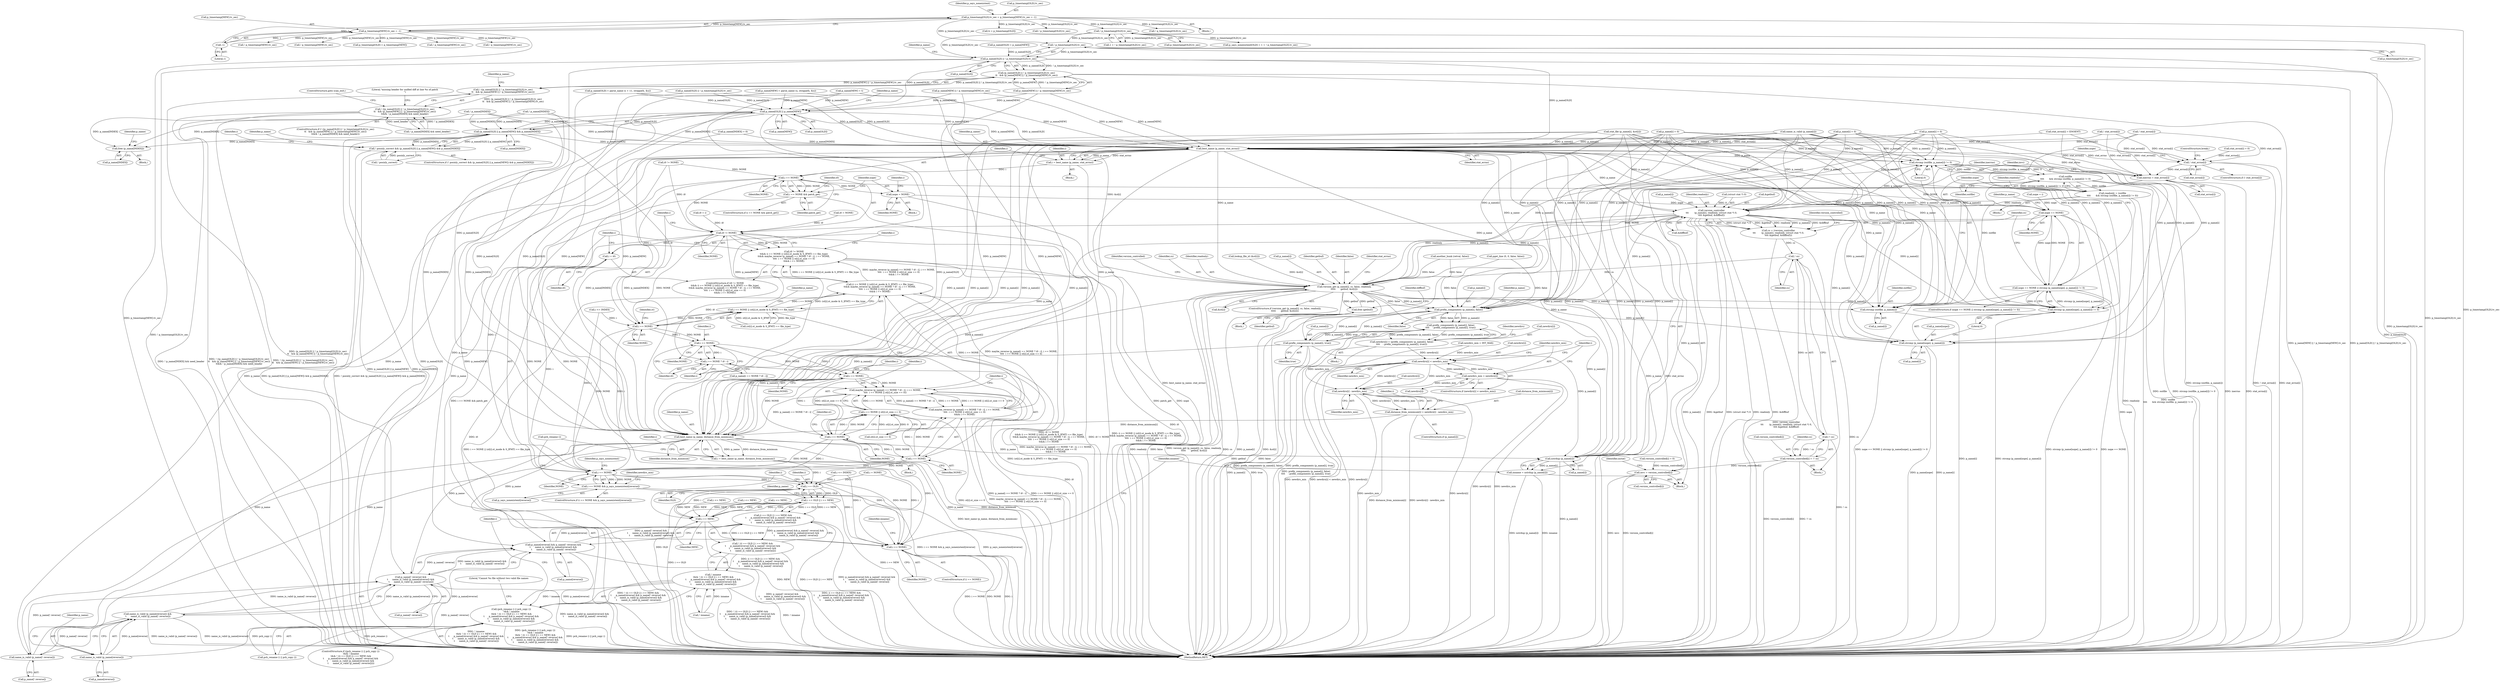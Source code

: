 digraph "0_savannah_f290f48a621867084884bfff87f8093c15195e6a@array" {
"1001399" [label="(Call,! p_timestamp[OLD].tv_sec)"];
"1001324" [label="(Call,! p_timestamp[OLD].tv_sec)"];
"1000313" [label="(Call,p_timestamp[OLD].tv_sec = p_timestamp[NEW].tv_sec = -1)"];
"1000319" [label="(Call,p_timestamp[NEW].tv_sec = -1)"];
"1000325" [label="(Call,-1)"];
"1001395" [label="(Call,p_name[OLD] || ! p_timestamp[OLD].tv_sec)"];
"1001394" [label="(Call,(p_name[OLD] || ! p_timestamp[OLD].tv_sec)\n\t\t   && (p_name[NEW] || ! p_timestamp[NEW].tv_sec))"];
"1001393" [label="(Call,! ((p_name[OLD] || ! p_timestamp[OLD].tv_sec)\n\t\t   && (p_name[NEW] || ! p_timestamp[NEW].tv_sec)))"];
"1001392" [label="(Call,! ((p_name[OLD] || ! p_timestamp[OLD].tv_sec)\n\t\t   && (p_name[NEW] || ! p_timestamp[NEW].tv_sec))\n\t\t&& ! p_name[INDEX] && need_header)"];
"1001697" [label="(Call,p_name[OLD] || p_name[NEW])"];
"1001696" [label="(Call,(p_name[OLD] || p_name[NEW]) && p_name[INDEX])"];
"1001693" [label="(Call,! posixly_correct && (p_name[OLD] || p_name[NEW]) && p_name[INDEX])"];
"1001708" [label="(Call,free (p_name[INDEX]))"];
"1001816" [label="(Call,best_name (p_name, stat_errno))"];
"1001814" [label="(Call,i = best_name (p_name, stat_errno))"];
"1001821" [label="(Call,i == NONE)"];
"1001820" [label="(Call,i == NONE && patch_get)"];
"1001827" [label="(Call,nope = NONE)"];
"1001861" [label="(Call,nope == NONE)"];
"1001860" [label="(Call,nope == NONE || strcmp (p_name[nope], p_name[i]) != 0)"];
"1001937" [label="(Call,i0 != NONE)"];
"1001936" [label="(Call,i0 != NONE\n\t\t&& (i == NONE || (st[i].st_mode & S_IFMT) == file_type)\n\t\t&& maybe_reverse (p_name[i == NONE ? i0 : i], i == NONE,\n\t\t\t\t  i == NONE || st[i].st_size == 0)\n\t\t&& i == NONE)"];
"1001942" [label="(Call,i == NONE)"];
"1001941" [label="(Call,i == NONE || (st[i].st_mode & S_IFMT) == file_type)"];
"1001940" [label="(Call,(i == NONE || (st[i].st_mode & S_IFMT) == file_type)\n\t\t&& maybe_reverse (p_name[i == NONE ? i0 : i], i == NONE,\n\t\t\t\t  i == NONE || st[i].st_size == 0)\n\t\t&& i == NONE)"];
"1001959" [label="(Call,i == NONE)"];
"1001958" [label="(Call,i == NONE ? i0 : i)"];
"1001964" [label="(Call,i == NONE)"];
"1001955" [label="(Call,maybe_reverse (p_name[i == NONE ? i0 : i], i == NONE,\n\t\t\t\t  i == NONE || st[i].st_size == 0))"];
"1001954" [label="(Call,maybe_reverse (p_name[i == NONE ? i0 : i], i == NONE,\n\t\t\t\t  i == NONE || st[i].st_size == 0)\n\t\t&& i == NONE)"];
"1002063" [label="(Call,best_name (p_name, distance_from_minimum))"];
"1002061" [label="(Call,i = best_name (p_name, distance_from_minimum))"];
"1002077" [label="(Call,i == OLD)"];
"1002076" [label="(Call,i == OLD || i == NEW)"];
"1002075" [label="(Call,(i == OLD || i == NEW) &&\n\t      p_name[reverse] && p_name[! reverse] &&\n\t      name_is_valid (p_name[reverse]) &&\n \t      name_is_valid (p_name[! reverse]))"];
"1002074" [label="(Call,! ((i == OLD || i == NEW) &&\n\t      p_name[reverse] && p_name[! reverse] &&\n\t      name_is_valid (p_name[reverse]) &&\n \t      name_is_valid (p_name[! reverse])))"];
"1002071" [label="(Call,! inname\n \t&& ! ((i == OLD || i == NEW) &&\n\t      p_name[reverse] && p_name[! reverse] &&\n\t      name_is_valid (p_name[reverse]) &&\n \t      name_is_valid (p_name[! reverse])))"];
"1002067" [label="(Call,(pch_rename () || pch_copy ())\n \t&& ! inname\n \t&& ! ((i == OLD || i == NEW) &&\n\t      p_name[reverse] && p_name[! reverse] &&\n\t      name_is_valid (p_name[reverse]) &&\n \t      name_is_valid (p_name[! reverse])))"];
"1002080" [label="(Call,i == NEW)"];
"1002110" [label="(Call,i == NONE)"];
"1002083" [label="(Call,p_name[reverse] && p_name[! reverse] &&\n\t      name_is_valid (p_name[reverse]) &&\n \t      name_is_valid (p_name[! reverse]))"];
"1002087" [label="(Call,p_name[! reverse] &&\n\t      name_is_valid (p_name[reverse]) &&\n \t      name_is_valid (p_name[! reverse]))"];
"1002093" [label="(Call,name_is_valid (p_name[reverse]))"];
"1002092" [label="(Call,name_is_valid (p_name[reverse]) &&\n \t      name_is_valid (p_name[! reverse]))"];
"1002097" [label="(Call,name_is_valid (p_name[! reverse]))"];
"1002152" [label="(Call,xstrdup (p_name[i]))"];
"1002150" [label="(Call,inname = xstrdup (p_name[i]))"];
"1001968" [label="(Call,i == NONE)"];
"1001967" [label="(Call,i == NONE || st[i].st_size == 0)"];
"1001978" [label="(Call,i == NONE)"];
"1001986" [label="(Call,i == NONE)"];
"1001985" [label="(Call,i == NONE && p_says_nonexistent[reverse])"];
"1001981" [label="(Call,i = i0)"];
"1001852" [label="(Call,strcmp (outfile, p_name[i]) != 0)"];
"1001850" [label="(Call,outfile\n\t\t\t\t       && strcmp (outfile, p_name[i]) != 0)"];
"1001848" [label="(Call,readonly = (outfile\n\t\t\t\t       && strcmp (outfile, p_name[i]) != 0))"];
"1001876" [label="(Call,version_controller\n\t\t\t        (p_name[i], readonly, (struct stat *) 0,\n\t\t\t\t &getbuf, &diffbuf))"];
"1001853" [label="(Call,strcmp (outfile, p_name[i]))"];
"1001864" [label="(Call,strcmp (p_name[nope], p_name[i]) != 0)"];
"1001865" [label="(Call,strcmp (p_name[nope], p_name[i]))"];
"1001874" [label="(Call,cs = (version_controller\n\t\t\t        (p_name[i], readonly, (struct stat *) 0,\n\t\t\t\t &getbuf, &diffbuf)))"];
"1001893" [label="(Call,! cs)"];
"1001892" [label="(Call,!! cs)"];
"1001888" [label="(Call,version_controlled[i] = !! cs)"];
"1002161" [label="(Call,invc = version_controlled[i])"];
"1001899" [label="(Call,version_get (p_name[i], cs, false, readonly,\n\t\t\t\t\t       getbuf, &st[i]))"];
"1001922" [label="(Call,free (getbuf))"];
"1002018" [label="(Call,prefix_components (p_name[i], false))"];
"1002017" [label="(Call,prefix_components (p_name[i], false)\n\t\t\t\t    - prefix_components (p_name[i], true))"];
"1002013" [label="(Call,newdirs[i] = (prefix_components (p_name[i], false)\n\t\t\t\t    - prefix_components (p_name[i], true)))"];
"1002029" [label="(Call,newdirs[i] < newdirs_min)"];
"1002034" [label="(Call,newdirs_min = newdirs[i])"];
"1002056" [label="(Call,newdirs[i] - newdirs_min)"];
"1002052" [label="(Call,distance_from_minimum[i] = newdirs[i] - newdirs_min)"];
"1002023" [label="(Call,prefix_components (p_name[i], true))"];
"1001927" [label="(Call,! stat_errno[i])"];
"1002156" [label="(Call,inerrno = stat_errno[i])"];
"1001904" [label="(Identifier,false)"];
"1001708" [label="(Call,free (p_name[INDEX]))"];
"1002018" [label="(Call,prefix_components (p_name[i], false))"];
"1000187" [label="(Call,p_name[i] = 0)"];
"1001982" [label="(Identifier,i)"];
"1001428" [label="(ControlStructure,goto scan_exit;)"];
"1002153" [label="(Call,p_name[i])"];
"1002156" [label="(Call,inerrno = stat_errno[i])"];
"1001988" [label="(Identifier,NONE)"];
"1001903" [label="(Identifier,cs)"];
"1002110" [label="(Call,i == NONE)"];
"1001971" [label="(Call,st[i].st_size == 0)"];
"1001866" [label="(Call,p_name[nope])"];
"1001892" [label="(Call,!! cs)"];
"1001834" [label="(Call,i <= INDEX)"];
"1001820" [label="(Call,i == NONE && patch_get)"];
"1002163" [label="(Call,version_controlled[i])"];
"1002111" [label="(Identifier,i)"];
"1001585" [label="(Call,! p_name[INDEX])"];
"1001818" [label="(Identifier,stat_errno)"];
"1002017" [label="(Call,prefix_components (p_name[i], false)\n\t\t\t\t    - prefix_components (p_name[i], true))"];
"1001325" [label="(Call,p_timestamp[OLD].tv_sec)"];
"1002080" [label="(Call,i == NEW)"];
"1002099" [label="(Identifier,p_name)"];
"1002056" [label="(Call,newdirs[i] - newdirs_min)"];
"1002060" [label="(Identifier,newdirs_min)"];
"1001888" [label="(Call,version_controlled[i] = !! cs)"];
"1002079" [label="(Identifier,OLD)"];
"1001884" [label="(Call,&getbuf)"];
"1001705" [label="(Identifier,p_name)"];
"1001721" [label="(Call,i <= INDEX)"];
"1001787" [label="(Call,lookup_file_id (&st[i]))"];
"1002064" [label="(Identifier,p_name)"];
"1001890" [label="(Identifier,version_controlled)"];
"1001917" [label="(Call,version_controlled[i] = 0)"];
"1000326" [label="(Literal,1)"];
"1001821" [label="(Call,i == NONE)"];
"1001897" [label="(Block,)"];
"1002036" [label="(Call,newdirs[i])"];
"1001875" [label="(Identifier,cs)"];
"1001957" [label="(Identifier,p_name)"];
"1001848" [label="(Call,readonly = (outfile\n\t\t\t\t       && strcmp (outfile, p_name[i]) != 0))"];
"1002084" [label="(Call,p_name[reverse])"];
"1001395" [label="(Call,p_name[OLD] || ! p_timestamp[OLD].tv_sec)"];
"1001898" [label="(ControlStructure,if (version_get (p_name[i], cs, false, readonly,\n\t\t\t\t\t       getbuf, &st[i])))"];
"1001852" [label="(Call,strcmp (outfile, p_name[i]) != 0)"];
"1001986" [label="(Call,i == NONE)"];
"1001881" [label="(Call,(struct stat *) 0)"];
"1002063" [label="(Call,best_name (p_name, distance_from_minimum))"];
"1002028" [label="(ControlStructure,if (newdirs[i] < newdirs_min))"];
"1001928" [label="(Call,stat_errno[i])"];
"1001956" [label="(Call,p_name[i == NONE ? i0 : i])"];
"1001860" [label="(Call,nope == NONE || strcmp (p_name[nope], p_name[i]) != 0)"];
"1001900" [label="(Call,p_name[i])"];
"1002167" [label="(Identifier,instat)"];
"1001394" [label="(Call,(p_name[OLD] || ! p_timestamp[OLD].tv_sec)\n\t\t   && (p_name[NEW] || ! p_timestamp[NEW].tv_sec))"];
"1002053" [label="(Call,distance_from_minimum[i])"];
"1001933" [label="(Identifier,nope)"];
"1001978" [label="(Call,i == NONE)"];
"1002013" [label="(Call,newdirs[i] = (prefix_components (p_name[i], false)\n\t\t\t\t    - prefix_components (p_name[i], true)))"];
"1001373" [label="(Call,! p_timestamp[NEW].tv_sec)"];
"1002029" [label="(Call,newdirs[i] < newdirs_min)"];
"1001771" [label="(Call,stat_file (p_name[i], &st[i]))"];
"1002083" [label="(Call,p_name[reverse] && p_name[! reverse] &&\n\t      name_is_valid (p_name[reverse]) &&\n \t      name_is_valid (p_name[! reverse]))"];
"1002092" [label="(Call,name_is_valid (p_name[reverse]) &&\n \t      name_is_valid (p_name[! reverse]))"];
"1002152" [label="(Call,xstrdup (p_name[i]))"];
"1001733" [label="(Call,i0 != NONE)"];
"1001823" [label="(Identifier,NONE)"];
"1002088" [label="(Call,p_name[! reverse])"];
"1001850" [label="(Call,outfile\n\t\t\t\t       && strcmp (outfile, p_name[i]) != 0)"];
"1001985" [label="(Call,i == NONE && p_says_nonexistent[reverse])"];
"1002162" [label="(Identifier,invc)"];
"1002012" [label="(Block,)"];
"1002062" [label="(Identifier,i)"];
"1001405" [label="(Call,p_name[NEW] || ! p_timestamp[NEW].tv_sec)"];
"1000834" [label="(Call,i <= NEW)"];
"1001551" [label="(Call,! p_timestamp[NEW].tv_sec)"];
"1001714" [label="(Identifier,p_name)"];
"1001802" [label="(Call,name_is_valid (p_name[i]))"];
"1000313" [label="(Call,p_timestamp[OLD].tv_sec = p_timestamp[NEW].tv_sec = -1)"];
"1001935" [label="(ControlStructure,if (i0 != NONE\n\t\t&& (i == NONE || (st[i].st_mode & S_IFMT) == file_type)\n\t\t&& maybe_reverse (p_name[i == NONE ? i0 : i], i == NONE,\n\t\t\t\t  i == NONE || st[i].st_size == 0)\n\t\t&& i == NONE))"];
"1001814" [label="(Call,i = best_name (p_name, stat_errno))"];
"1001867" [label="(Identifier,p_name)"];
"1001693" [label="(Call,! posixly_correct && (p_name[OLD] || p_name[NEW]) && p_name[INDEX])"];
"1001936" [label="(Call,i0 != NONE\n\t\t&& (i == NONE || (st[i].st_mode & S_IFMT) == file_type)\n\t\t&& maybe_reverse (p_name[i == NONE ? i0 : i], i == NONE,\n\t\t\t\t  i == NONE || st[i].st_size == 0)\n\t\t&& i == NONE)"];
"1002078" [label="(Identifier,i)"];
"1001906" [label="(Identifier,getbuf)"];
"1002033" [label="(Identifier,newdirs_min)"];
"1001843" [label="(Block,)"];
"1002035" [label="(Identifier,newdirs_min)"];
"1001318" [label="(Call,p_says_nonexistent[OLD] = 1 + ! p_timestamp[OLD].tv_sec)"];
"1001960" [label="(Identifier,i)"];
"1001696" [label="(Call,(p_name[OLD] || p_name[NEW]) && p_name[INDEX])"];
"1002019" [label="(Call,p_name[i])"];
"1001322" [label="(Call,1 + ! p_timestamp[OLD].tv_sec)"];
"1001981" [label="(Call,i = i0)"];
"1002024" [label="(Call,p_name[i])"];
"1002173" [label="(MethodReturn,RET)"];
"1001252" [label="(Call,ti = p_timestamp[OLD])"];
"1001940" [label="(Call,(i == NONE || (st[i].st_mode & S_IFMT) == file_type)\n\t\t&& maybe_reverse (p_name[i == NONE ? i0 : i], i == NONE,\n\t\t\t\t  i == NONE || st[i].st_size == 0)\n\t\t&& i == NONE)"];
"1001970" [label="(Identifier,NONE)"];
"1001869" [label="(Call,p_name[i])"];
"1001990" [label="(Identifier,p_says_nonexistent)"];
"1001832" [label="(Identifier,i)"];
"1001793" [label="(Call,stat_errno[i] = ENOENT)"];
"1001979" [label="(Identifier,i)"];
"1001858" [label="(Literal,0)"];
"1002052" [label="(Call,distance_from_minimum[i] = newdirs[i] - newdirs_min)"];
"1001578" [label="(Call,! p_timestamp[NEW].tv_sec)"];
"1000813" [label="(Call,p_name[NEW] = parse_name (u, strippath, &u))"];
"1001396" [label="(Call,p_name[OLD])"];
"1002030" [label="(Call,newdirs[i])"];
"1001964" [label="(Call,i == NONE)"];
"1001391" [label="(ControlStructure,if (! ((p_name[OLD] || ! p_timestamp[OLD].tv_sec)\n\t\t   && (p_name[NEW] || ! p_timestamp[NEW].tv_sec))\n\t\t&& ! p_name[INDEX] && need_header))"];
"1001859" [label="(ControlStructure,if (nope == NONE || strcmp (p_name[nope], p_name[i]) != 0))"];
"1002075" [label="(Call,(i == OLD || i == NEW) &&\n\t      p_name[reverse] && p_name[! reverse] &&\n\t      name_is_valid (p_name[reverse]) &&\n \t      name_is_valid (p_name[! reverse]))"];
"1002151" [label="(Identifier,inname)"];
"1001893" [label="(Call,! cs)"];
"1001418" [label="(Identifier,p_name)"];
"1000844" [label="(Call,p_name[i] = 0)"];
"1001815" [label="(Identifier,i)"];
"1001689" [label="(Call,i0 = NONE)"];
"1001995" [label="(Call,newdirs_min = INT_MAX)"];
"1001697" [label="(Call,p_name[OLD] || p_name[NEW])"];
"1001942" [label="(Call,i == NONE)"];
"1001827" [label="(Call,nope = NONE)"];
"1002072" [label="(Call,! inname)"];
"1001941" [label="(Call,i == NONE || (st[i].st_mode & S_IFMT) == file_type)"];
"1000777" [label="(Call,i <= NEW)"];
"1001416" [label="(Call,! p_name[INDEX])"];
"1001984" [label="(ControlStructure,if (i == NONE && p_says_nonexistent[reverse]))"];
"1001962" [label="(Identifier,i0)"];
"1001861" [label="(Call,nope == NONE)"];
"1001932" [label="(Call,nope = i)"];
"1001992" [label="(Block,)"];
"1002061" [label="(Call,i = best_name (p_name, distance_from_minimum))"];
"1001407" [label="(Identifier,p_name)"];
"1002067" [label="(Call,(pch_rename () || pch_copy ())\n \t&& ! inname\n \t&& ! ((i == OLD || i == NEW) &&\n\t      p_name[reverse] && p_name[! reverse] &&\n\t      name_is_valid (p_name[reverse]) &&\n \t      name_is_valid (p_name[! reverse])))"];
"1002014" [label="(Call,newdirs[i])"];
"1002066" [label="(ControlStructure,if ((pch_rename () || pch_copy ())\n \t&& ! inname\n \t&& ! ((i == OLD || i == NEW) &&\n\t      p_name[reverse] && p_name[! reverse] &&\n\t      name_is_valid (p_name[reverse]) &&\n \t      name_is_valid (p_name[! reverse]))))"];
"1000377" [label="(Call,pget_line (0, 0, false, false))"];
"1001829" [label="(Identifier,NONE)"];
"1001980" [label="(Identifier,NONE)"];
"1002115" [label="(Identifier,inname)"];
"1001825" [label="(Block,)"];
"1001876" [label="(Call,version_controller\n\t\t\t        (p_name[i], readonly, (struct stat *) 0,\n\t\t\t\t &getbuf, &diffbuf))"];
"1001877" [label="(Call,p_name[i])"];
"1001817" [label="(Identifier,p_name)"];
"1002157" [label="(Identifier,inerrno)"];
"1001931" [label="(ControlStructure,break;)"];
"1001813" [label="(Block,)"];
"1001865" [label="(Call,strcmp (p_name[nope], p_name[i]))"];
"1001989" [label="(Call,p_says_nonexistent[reverse])"];
"1001996" [label="(Identifier,newdirs_min)"];
"1000319" [label="(Call,p_timestamp[NEW].tv_sec = -1)"];
"1001945" [label="(Call,(st[i].st_mode & S_IFMT) == file_type)"];
"1000795" [label="(Call,p_name[OLD] = parse_name (s + 11, strippath, &u))"];
"1001409" [label="(Call,! p_timestamp[NEW].tv_sec)"];
"1001681" [label="(Call,i = NONE)"];
"1001822" [label="(Identifier,i)"];
"1001816" [label="(Call,best_name (p_name, stat_errno))"];
"1001907" [label="(Call,&st[i])"];
"1001899" [label="(Call,version_get (p_name[i], cs, false, readonly,\n\t\t\t\t\t       getbuf, &st[i]))"];
"1002074" [label="(Call,! ((i == OLD || i == NEW) &&\n\t      p_name[reverse] && p_name[! reverse] &&\n\t      name_is_valid (p_name[reverse]) &&\n \t      name_is_valid (p_name[! reverse])))"];
"1002048" [label="(ControlStructure,if (p_name[i]))"];
"1002047" [label="(Identifier,i)"];
"1001955" [label="(Call,maybe_reverse (p_name[i == NONE ? i0 : i], i == NONE,\n\t\t\t\t  i == NONE || st[i].st_size == 0))"];
"1002022" [label="(Identifier,false)"];
"1000329" [label="(Identifier,p_says_nonexistent)"];
"1002112" [label="(Identifier,NONE)"];
"1001719" [label="(Identifier,i)"];
"1001399" [label="(Call,! p_timestamp[OLD].tv_sec)"];
"1002077" [label="(Call,i == OLD)"];
"1001913" [label="(Identifier,stat_errno)"];
"1002094" [label="(Call,p_name[reverse])"];
"1001257" [label="(Call,p_timestamp[OLD] = p_timestamp[NEW])"];
"1001274" [label="(Call,p_name[OLD] = p_name[NEW])"];
"1001963" [label="(Identifier,i)"];
"1002027" [label="(Identifier,true)"];
"1002085" [label="(Identifier,p_name)"];
"1002007" [label="(Identifier,i)"];
"1002109" [label="(ControlStructure,if (i == NONE))"];
"1001864" [label="(Call,strcmp (p_name[nope], p_name[i]) != 0)"];
"1001987" [label="(Identifier,i)"];
"1002161" [label="(Call,invc = version_controlled[i])"];
"1001959" [label="(Call,i == NONE)"];
"1002093" [label="(Call,name_is_valid (p_name[reverse]))"];
"1001704" [label="(Call,p_name[INDEX])"];
"1001939" [label="(Identifier,NONE)"];
"1001855" [label="(Call,p_name[i])"];
"1001324" [label="(Call,! p_timestamp[OLD].tv_sec)"];
"1000787" [label="(Call,p_name[i] = 0)"];
"1002071" [label="(Call,! inname\n \t&& ! ((i == OLD || i == NEW) &&\n\t      p_name[reverse] && p_name[! reverse] &&\n\t      name_is_valid (p_name[reverse]) &&\n \t      name_is_valid (p_name[! reverse])))"];
"1001709" [label="(Call,p_name[INDEX])"];
"1001919" [label="(Identifier,version_controlled)"];
"1001958" [label="(Call,i == NONE ? i0 : i)"];
"1001281" [label="(Call,p_name[NEW] = t)"];
"1001872" [label="(Literal,0)"];
"1001874" [label="(Call,cs = (version_controller\n\t\t\t        (p_name[i], readonly, (struct stat *) 0,\n\t\t\t\t &getbuf, &diffbuf)))"];
"1001969" [label="(Identifier,i)"];
"1002150" [label="(Call,inname = xstrdup (p_name[i]))"];
"1002097" [label="(Call,name_is_valid (p_name[! reverse]))"];
"1001938" [label="(Identifier,i0)"];
"1002149" [label="(Block,)"];
"1000325" [label="(Call,-1)"];
"1001698" [label="(Call,p_name[OLD])"];
"1001710" [label="(Identifier,p_name)"];
"1002025" [label="(Identifier,p_name)"];
"1001968" [label="(Call,i == NONE)"];
"1001926" [label="(ControlStructure,if (! stat_errno[i]))"];
"1001853" [label="(Call,strcmp (outfile, p_name[i]))"];
"1001415" [label="(Call,! p_name[INDEX] && need_header)"];
"1001849" [label="(Identifier,readonly)"];
"1001400" [label="(Call,p_timestamp[OLD].tv_sec)"];
"1002069" [label="(Call,pch_rename ())"];
"1001873" [label="(Block,)"];
"1001896" [label="(Identifier,cs)"];
"1001925" [label="(Identifier,diffbuf)"];
"1001894" [label="(Identifier,cs)"];
"1001965" [label="(Identifier,i)"];
"1001880" [label="(Identifier,readonly)"];
"1001780" [label="(Call,! stat_errno[i])"];
"1001949" [label="(Identifier,st)"];
"1001889" [label="(Call,version_controlled[i])"];
"1001392" [label="(Call,! ((p_name[OLD] || ! p_timestamp[OLD].tv_sec)\n\t\t   && (p_name[NEW] || ! p_timestamp[NEW].tv_sec))\n\t\t&& ! p_name[INDEX] && need_header)"];
"1001863" [label="(Identifier,NONE)"];
"1002065" [label="(Identifier,distance_from_minimum)"];
"1002057" [label="(Call,newdirs[i])"];
"1002158" [label="(Call,stat_errno[i])"];
"1002023" [label="(Call,prefix_components (p_name[i], true))"];
"1001943" [label="(Identifier,i)"];
"1001712" [label="(Call,p_name[INDEX] = 0)"];
"1001707" [label="(Block,)"];
"1001824" [label="(Identifier,patch_get)"];
"1000314" [label="(Call,p_timestamp[OLD].tv_sec)"];
"1001480" [label="(Call,! p_timestamp[OLD].tv_sec)"];
"1001393" [label="(Call,! ((p_name[OLD] || ! p_timestamp[OLD].tv_sec)\n\t\t   && (p_name[NEW] || ! p_timestamp[NEW].tv_sec)))"];
"1001944" [label="(Identifier,NONE)"];
"1001701" [label="(Call,p_name[NEW])"];
"1002068" [label="(Call,pch_rename () || pch_copy ())"];
"1002082" [label="(Identifier,NEW)"];
"1001922" [label="(Call,free (getbuf))"];
"1002031" [label="(Identifier,newdirs)"];
"1002034" [label="(Call,newdirs_min = newdirs[i])"];
"1001692" [label="(ControlStructure,if (! posixly_correct && (p_name[OLD] || p_name[NEW]) && p_name[INDEX]))"];
"1001819" [label="(ControlStructure,if (i == NONE && patch_get))"];
"1001974" [label="(Identifier,st)"];
"1001536" [label="(Call,another_hunk (retval, false))"];
"1001694" [label="(Call,! posixly_correct)"];
"1001961" [label="(Identifier,NONE)"];
"1002076" [label="(Call,i == OLD || i == NEW)"];
"1001828" [label="(Identifier,nope)"];
"1001967" [label="(Call,i == NONE || st[i].st_size == 0)"];
"1002081" [label="(Identifier,i)"];
"1001568" [label="(Call,! p_timestamp[OLD].tv_sec)"];
"1001862" [label="(Identifier,nope)"];
"1001954" [label="(Call,maybe_reverse (p_name[i == NONE ? i0 : i], i == NONE,\n\t\t\t\t  i == NONE || st[i].st_size == 0)\n\t\t&& i == NONE)"];
"1001564" [label="(Call,p_name[OLD] || ! p_timestamp[OLD].tv_sec)"];
"1001851" [label="(Identifier,outfile)"];
"1001923" [label="(Identifier,getbuf)"];
"1001807" [label="(Call,i0 = i)"];
"1001424" [label="(Literal,\"missing header for unified diff at line %s of patch\n\")"];
"1000260" [label="(Call,i <= NEW)"];
"1000129" [label="(Block,)"];
"1000320" [label="(Call,p_timestamp[NEW].tv_sec)"];
"1001927" [label="(Call,! stat_errno[i])"];
"1002087" [label="(Call,p_name[! reverse] &&\n\t      name_is_valid (p_name[reverse]) &&\n \t      name_is_valid (p_name[! reverse]))"];
"1001574" [label="(Call,p_name[NEW] || ! p_timestamp[NEW].tv_sec)"];
"1001966" [label="(Identifier,NONE)"];
"1002098" [label="(Call,p_name[! reverse])"];
"1001983" [label="(Identifier,i0)"];
"1001886" [label="(Call,&diffbuf)"];
"1001854" [label="(Identifier,outfile)"];
"1001754" [label="(Call,! stat_errno[i])"];
"1001905" [label="(Identifier,readonly)"];
"1001911" [label="(Call,stat_errno[i] = 0)"];
"1001937" [label="(Call,i0 != NONE)"];
"1002104" [label="(Literal,\"Cannot %s file without two valid file names\n\")"];
"1001399" -> "1001395"  [label="AST: "];
"1001399" -> "1001400"  [label="CFG: "];
"1001400" -> "1001399"  [label="AST: "];
"1001395" -> "1001399"  [label="CFG: "];
"1001399" -> "1002173"  [label="DDG: p_timestamp[OLD].tv_sec"];
"1001399" -> "1001395"  [label="DDG: p_timestamp[OLD].tv_sec"];
"1001324" -> "1001399"  [label="DDG: p_timestamp[OLD].tv_sec"];
"1000313" -> "1001399"  [label="DDG: p_timestamp[OLD].tv_sec"];
"1001324" -> "1001322"  [label="AST: "];
"1001324" -> "1001325"  [label="CFG: "];
"1001325" -> "1001324"  [label="AST: "];
"1001322" -> "1001324"  [label="CFG: "];
"1001324" -> "1002173"  [label="DDG: p_timestamp[OLD].tv_sec"];
"1001324" -> "1001318"  [label="DDG: p_timestamp[OLD].tv_sec"];
"1001324" -> "1001322"  [label="DDG: p_timestamp[OLD].tv_sec"];
"1000313" -> "1001324"  [label="DDG: p_timestamp[OLD].tv_sec"];
"1001324" -> "1001395"  [label="DDG: p_timestamp[OLD].tv_sec"];
"1000313" -> "1000129"  [label="AST: "];
"1000313" -> "1000319"  [label="CFG: "];
"1000314" -> "1000313"  [label="AST: "];
"1000319" -> "1000313"  [label="AST: "];
"1000329" -> "1000313"  [label="CFG: "];
"1000313" -> "1002173"  [label="DDG: p_timestamp[OLD].tv_sec"];
"1000319" -> "1000313"  [label="DDG: p_timestamp[NEW].tv_sec"];
"1000325" -> "1000313"  [label="DDG: 1"];
"1000313" -> "1001252"  [label="DDG: p_timestamp[OLD].tv_sec"];
"1000313" -> "1001480"  [label="DDG: p_timestamp[OLD].tv_sec"];
"1000313" -> "1001568"  [label="DDG: p_timestamp[OLD].tv_sec"];
"1000319" -> "1000325"  [label="CFG: "];
"1000320" -> "1000319"  [label="AST: "];
"1000325" -> "1000319"  [label="AST: "];
"1000319" -> "1002173"  [label="DDG: p_timestamp[NEW].tv_sec"];
"1000325" -> "1000319"  [label="DDG: 1"];
"1000319" -> "1001257"  [label="DDG: p_timestamp[NEW].tv_sec"];
"1000319" -> "1001373"  [label="DDG: p_timestamp[NEW].tv_sec"];
"1000319" -> "1001409"  [label="DDG: p_timestamp[NEW].tv_sec"];
"1000319" -> "1001551"  [label="DDG: p_timestamp[NEW].tv_sec"];
"1000319" -> "1001578"  [label="DDG: p_timestamp[NEW].tv_sec"];
"1000325" -> "1000326"  [label="CFG: "];
"1000326" -> "1000325"  [label="AST: "];
"1001395" -> "1001394"  [label="AST: "];
"1001395" -> "1001396"  [label="CFG: "];
"1001396" -> "1001395"  [label="AST: "];
"1001407" -> "1001395"  [label="CFG: "];
"1001394" -> "1001395"  [label="CFG: "];
"1001395" -> "1002173"  [label="DDG: ! p_timestamp[OLD].tv_sec"];
"1001395" -> "1002173"  [label="DDG: p_name[OLD]"];
"1001395" -> "1001394"  [label="DDG: p_name[OLD]"];
"1001395" -> "1001394"  [label="DDG: ! p_timestamp[OLD].tv_sec"];
"1001274" -> "1001395"  [label="DDG: p_name[OLD]"];
"1001395" -> "1001697"  [label="DDG: p_name[OLD]"];
"1001395" -> "1001816"  [label="DDG: p_name[OLD]"];
"1001395" -> "1002063"  [label="DDG: p_name[OLD]"];
"1001394" -> "1001393"  [label="AST: "];
"1001394" -> "1001405"  [label="CFG: "];
"1001405" -> "1001394"  [label="AST: "];
"1001393" -> "1001394"  [label="CFG: "];
"1001394" -> "1002173"  [label="DDG: p_name[NEW] || ! p_timestamp[NEW].tv_sec"];
"1001394" -> "1002173"  [label="DDG: p_name[OLD] || ! p_timestamp[OLD].tv_sec"];
"1001394" -> "1001393"  [label="DDG: p_name[OLD] || ! p_timestamp[OLD].tv_sec"];
"1001394" -> "1001393"  [label="DDG: p_name[NEW] || ! p_timestamp[NEW].tv_sec"];
"1001405" -> "1001394"  [label="DDG: p_name[NEW]"];
"1001405" -> "1001394"  [label="DDG: ! p_timestamp[NEW].tv_sec"];
"1001393" -> "1001392"  [label="AST: "];
"1001418" -> "1001393"  [label="CFG: "];
"1001392" -> "1001393"  [label="CFG: "];
"1001393" -> "1002173"  [label="DDG: (p_name[OLD] || ! p_timestamp[OLD].tv_sec)\n\t\t   && (p_name[NEW] || ! p_timestamp[NEW].tv_sec)"];
"1001393" -> "1001392"  [label="DDG: (p_name[OLD] || ! p_timestamp[OLD].tv_sec)\n\t\t   && (p_name[NEW] || ! p_timestamp[NEW].tv_sec)"];
"1001392" -> "1001391"  [label="AST: "];
"1001392" -> "1001415"  [label="CFG: "];
"1001415" -> "1001392"  [label="AST: "];
"1001424" -> "1001392"  [label="CFG: "];
"1001428" -> "1001392"  [label="CFG: "];
"1001392" -> "1002173"  [label="DDG: ! ((p_name[OLD] || ! p_timestamp[OLD].tv_sec)\n\t\t   && (p_name[NEW] || ! p_timestamp[NEW].tv_sec))"];
"1001392" -> "1002173"  [label="DDG: ! p_name[INDEX] && need_header"];
"1001392" -> "1002173"  [label="DDG: ! ((p_name[OLD] || ! p_timestamp[OLD].tv_sec)\n\t\t   && (p_name[NEW] || ! p_timestamp[NEW].tv_sec))\n\t\t&& ! p_name[INDEX] && need_header"];
"1001415" -> "1001392"  [label="DDG: ! p_name[INDEX]"];
"1001415" -> "1001392"  [label="DDG: need_header"];
"1001697" -> "1001696"  [label="AST: "];
"1001697" -> "1001698"  [label="CFG: "];
"1001697" -> "1001701"  [label="CFG: "];
"1001698" -> "1001697"  [label="AST: "];
"1001701" -> "1001697"  [label="AST: "];
"1001705" -> "1001697"  [label="CFG: "];
"1001696" -> "1001697"  [label="CFG: "];
"1001697" -> "1002173"  [label="DDG: p_name[OLD]"];
"1001697" -> "1002173"  [label="DDG: p_name[NEW]"];
"1001697" -> "1001696"  [label="DDG: p_name[OLD]"];
"1001697" -> "1001696"  [label="DDG: p_name[NEW]"];
"1000795" -> "1001697"  [label="DDG: p_name[OLD]"];
"1001564" -> "1001697"  [label="DDG: p_name[OLD]"];
"1000813" -> "1001697"  [label="DDG: p_name[NEW]"];
"1001405" -> "1001697"  [label="DDG: p_name[NEW]"];
"1001281" -> "1001697"  [label="DDG: p_name[NEW]"];
"1001574" -> "1001697"  [label="DDG: p_name[NEW]"];
"1001697" -> "1001816"  [label="DDG: p_name[OLD]"];
"1001697" -> "1001816"  [label="DDG: p_name[NEW]"];
"1001697" -> "1002063"  [label="DDG: p_name[OLD]"];
"1001697" -> "1002063"  [label="DDG: p_name[NEW]"];
"1001696" -> "1001693"  [label="AST: "];
"1001696" -> "1001704"  [label="CFG: "];
"1001704" -> "1001696"  [label="AST: "];
"1001693" -> "1001696"  [label="CFG: "];
"1001696" -> "1002173"  [label="DDG: p_name[OLD] || p_name[NEW]"];
"1001696" -> "1002173"  [label="DDG: p_name[INDEX]"];
"1001696" -> "1001693"  [label="DDG: p_name[OLD] || p_name[NEW]"];
"1001696" -> "1001693"  [label="DDG: p_name[INDEX]"];
"1001416" -> "1001696"  [label="DDG: p_name[INDEX]"];
"1001585" -> "1001696"  [label="DDG: p_name[INDEX]"];
"1001696" -> "1001708"  [label="DDG: p_name[INDEX]"];
"1001696" -> "1001816"  [label="DDG: p_name[INDEX]"];
"1001696" -> "1002063"  [label="DDG: p_name[INDEX]"];
"1001693" -> "1001692"  [label="AST: "];
"1001693" -> "1001694"  [label="CFG: "];
"1001694" -> "1001693"  [label="AST: "];
"1001710" -> "1001693"  [label="CFG: "];
"1001719" -> "1001693"  [label="CFG: "];
"1001693" -> "1002173"  [label="DDG: (p_name[OLD] || p_name[NEW]) && p_name[INDEX]"];
"1001693" -> "1002173"  [label="DDG: ! posixly_correct && (p_name[OLD] || p_name[NEW]) && p_name[INDEX]"];
"1001694" -> "1001693"  [label="DDG: posixly_correct"];
"1001708" -> "1001707"  [label="AST: "];
"1001708" -> "1001709"  [label="CFG: "];
"1001709" -> "1001708"  [label="AST: "];
"1001714" -> "1001708"  [label="CFG: "];
"1001416" -> "1001708"  [label="DDG: p_name[INDEX]"];
"1001585" -> "1001708"  [label="DDG: p_name[INDEX]"];
"1001816" -> "1001814"  [label="AST: "];
"1001816" -> "1001818"  [label="CFG: "];
"1001817" -> "1001816"  [label="AST: "];
"1001818" -> "1001816"  [label="AST: "];
"1001814" -> "1001816"  [label="CFG: "];
"1001816" -> "1002173"  [label="DDG: stat_errno"];
"1001816" -> "1002173"  [label="DDG: p_name"];
"1001816" -> "1001814"  [label="DDG: p_name"];
"1001816" -> "1001814"  [label="DDG: stat_errno"];
"1000187" -> "1001816"  [label="DDG: p_name[i]"];
"1000787" -> "1001816"  [label="DDG: p_name[i]"];
"1001712" -> "1001816"  [label="DDG: p_name[INDEX]"];
"1000813" -> "1001816"  [label="DDG: p_name[NEW]"];
"1001771" -> "1001816"  [label="DDG: p_name[i]"];
"1001405" -> "1001816"  [label="DDG: p_name[NEW]"];
"1001574" -> "1001816"  [label="DDG: p_name[NEW]"];
"1000795" -> "1001816"  [label="DDG: p_name[OLD]"];
"1001416" -> "1001816"  [label="DDG: p_name[INDEX]"];
"1001564" -> "1001816"  [label="DDG: p_name[OLD]"];
"1001802" -> "1001816"  [label="DDG: p_name[i]"];
"1001281" -> "1001816"  [label="DDG: p_name[NEW]"];
"1001585" -> "1001816"  [label="DDG: p_name[INDEX]"];
"1000844" -> "1001816"  [label="DDG: p_name[i]"];
"1001754" -> "1001816"  [label="DDG: stat_errno[i]"];
"1001793" -> "1001816"  [label="DDG: stat_errno[i]"];
"1001780" -> "1001816"  [label="DDG: stat_errno[i]"];
"1001816" -> "1001852"  [label="DDG: p_name"];
"1001816" -> "1001853"  [label="DDG: p_name"];
"1001816" -> "1001864"  [label="DDG: p_name"];
"1001816" -> "1001865"  [label="DDG: p_name"];
"1001816" -> "1001876"  [label="DDG: p_name"];
"1001816" -> "1001899"  [label="DDG: p_name"];
"1001816" -> "1001927"  [label="DDG: stat_errno"];
"1001816" -> "1001955"  [label="DDG: p_name"];
"1001816" -> "1002018"  [label="DDG: p_name"];
"1001816" -> "1002023"  [label="DDG: p_name"];
"1001816" -> "1002063"  [label="DDG: p_name"];
"1001816" -> "1002083"  [label="DDG: p_name"];
"1001816" -> "1002087"  [label="DDG: p_name"];
"1001816" -> "1002093"  [label="DDG: p_name"];
"1001816" -> "1002097"  [label="DDG: p_name"];
"1001816" -> "1002152"  [label="DDG: p_name"];
"1001816" -> "1002156"  [label="DDG: stat_errno"];
"1001814" -> "1001813"  [label="AST: "];
"1001815" -> "1001814"  [label="AST: "];
"1001822" -> "1001814"  [label="CFG: "];
"1001814" -> "1002173"  [label="DDG: best_name (p_name, stat_errno)"];
"1001814" -> "1001821"  [label="DDG: i"];
"1001821" -> "1001820"  [label="AST: "];
"1001821" -> "1001823"  [label="CFG: "];
"1001822" -> "1001821"  [label="AST: "];
"1001823" -> "1001821"  [label="AST: "];
"1001824" -> "1001821"  [label="CFG: "];
"1001820" -> "1001821"  [label="CFG: "];
"1001821" -> "1001820"  [label="DDG: i"];
"1001821" -> "1001820"  [label="DDG: NONE"];
"1001733" -> "1001821"  [label="DDG: NONE"];
"1001821" -> "1001827"  [label="DDG: NONE"];
"1001821" -> "1001861"  [label="DDG: NONE"];
"1001821" -> "1001937"  [label="DDG: NONE"];
"1001821" -> "1001942"  [label="DDG: i"];
"1001821" -> "1001986"  [label="DDG: i"];
"1001820" -> "1001819"  [label="AST: "];
"1001820" -> "1001824"  [label="CFG: "];
"1001824" -> "1001820"  [label="AST: "];
"1001828" -> "1001820"  [label="CFG: "];
"1001938" -> "1001820"  [label="CFG: "];
"1001820" -> "1002173"  [label="DDG: i == NONE && patch_get"];
"1001820" -> "1002173"  [label="DDG: patch_get"];
"1001827" -> "1001825"  [label="AST: "];
"1001827" -> "1001829"  [label="CFG: "];
"1001828" -> "1001827"  [label="AST: "];
"1001829" -> "1001827"  [label="AST: "];
"1001832" -> "1001827"  [label="CFG: "];
"1001827" -> "1002173"  [label="DDG: nope"];
"1001827" -> "1001861"  [label="DDG: nope"];
"1001861" -> "1001860"  [label="AST: "];
"1001861" -> "1001863"  [label="CFG: "];
"1001862" -> "1001861"  [label="AST: "];
"1001863" -> "1001861"  [label="AST: "];
"1001867" -> "1001861"  [label="CFG: "];
"1001860" -> "1001861"  [label="CFG: "];
"1001861" -> "1002173"  [label="DDG: nope"];
"1001861" -> "1001860"  [label="DDG: nope"];
"1001861" -> "1001860"  [label="DDG: NONE"];
"1001932" -> "1001861"  [label="DDG: nope"];
"1001861" -> "1001937"  [label="DDG: NONE"];
"1001860" -> "1001859"  [label="AST: "];
"1001860" -> "1001864"  [label="CFG: "];
"1001864" -> "1001860"  [label="AST: "];
"1001875" -> "1001860"  [label="CFG: "];
"1001933" -> "1001860"  [label="CFG: "];
"1001860" -> "1002173"  [label="DDG: strcmp (p_name[nope], p_name[i]) != 0"];
"1001860" -> "1002173"  [label="DDG: nope == NONE"];
"1001860" -> "1002173"  [label="DDG: nope == NONE || strcmp (p_name[nope], p_name[i]) != 0"];
"1001864" -> "1001860"  [label="DDG: strcmp (p_name[nope], p_name[i])"];
"1001864" -> "1001860"  [label="DDG: 0"];
"1001937" -> "1001936"  [label="AST: "];
"1001937" -> "1001939"  [label="CFG: "];
"1001938" -> "1001937"  [label="AST: "];
"1001939" -> "1001937"  [label="AST: "];
"1001943" -> "1001937"  [label="CFG: "];
"1001936" -> "1001937"  [label="CFG: "];
"1001937" -> "1002173"  [label="DDG: i0"];
"1001937" -> "1001936"  [label="DDG: i0"];
"1001937" -> "1001936"  [label="DDG: NONE"];
"1001807" -> "1001937"  [label="DDG: i0"];
"1001689" -> "1001937"  [label="DDG: i0"];
"1001733" -> "1001937"  [label="DDG: i0"];
"1001937" -> "1001942"  [label="DDG: NONE"];
"1001937" -> "1001958"  [label="DDG: i0"];
"1001937" -> "1001981"  [label="DDG: i0"];
"1001937" -> "1001986"  [label="DDG: NONE"];
"1001936" -> "1001935"  [label="AST: "];
"1001936" -> "1001940"  [label="CFG: "];
"1001940" -> "1001936"  [label="AST: "];
"1001982" -> "1001936"  [label="CFG: "];
"1001987" -> "1001936"  [label="CFG: "];
"1001936" -> "1002173"  [label="DDG: i0 != NONE"];
"1001936" -> "1002173"  [label="DDG: (i == NONE || (st[i].st_mode & S_IFMT) == file_type)\n\t\t&& maybe_reverse (p_name[i == NONE ? i0 : i], i == NONE,\n\t\t\t\t  i == NONE || st[i].st_size == 0)\n\t\t&& i == NONE"];
"1001936" -> "1002173"  [label="DDG: i0 != NONE\n\t\t&& (i == NONE || (st[i].st_mode & S_IFMT) == file_type)\n\t\t&& maybe_reverse (p_name[i == NONE ? i0 : i], i == NONE,\n\t\t\t\t  i == NONE || st[i].st_size == 0)\n\t\t&& i == NONE"];
"1001940" -> "1001936"  [label="DDG: i == NONE || (st[i].st_mode & S_IFMT) == file_type"];
"1001940" -> "1001936"  [label="DDG: maybe_reverse (p_name[i == NONE ? i0 : i], i == NONE,\n\t\t\t\t  i == NONE || st[i].st_size == 0)\n\t\t&& i == NONE"];
"1001942" -> "1001941"  [label="AST: "];
"1001942" -> "1001944"  [label="CFG: "];
"1001943" -> "1001942"  [label="AST: "];
"1001944" -> "1001942"  [label="AST: "];
"1001949" -> "1001942"  [label="CFG: "];
"1001941" -> "1001942"  [label="CFG: "];
"1001942" -> "1001941"  [label="DDG: i"];
"1001942" -> "1001941"  [label="DDG: NONE"];
"1001834" -> "1001942"  [label="DDG: i"];
"1001942" -> "1001959"  [label="DDG: i"];
"1001942" -> "1001959"  [label="DDG: NONE"];
"1001942" -> "1001986"  [label="DDG: i"];
"1001942" -> "1001986"  [label="DDG: NONE"];
"1001941" -> "1001940"  [label="AST: "];
"1001941" -> "1001945"  [label="CFG: "];
"1001945" -> "1001941"  [label="AST: "];
"1001957" -> "1001941"  [label="CFG: "];
"1001940" -> "1001941"  [label="CFG: "];
"1001941" -> "1002173"  [label="DDG: (st[i].st_mode & S_IFMT) == file_type"];
"1001941" -> "1001940"  [label="DDG: i == NONE"];
"1001941" -> "1001940"  [label="DDG: (st[i].st_mode & S_IFMT) == file_type"];
"1001945" -> "1001941"  [label="DDG: st[i].st_mode & S_IFMT"];
"1001945" -> "1001941"  [label="DDG: file_type"];
"1001940" -> "1001954"  [label="CFG: "];
"1001954" -> "1001940"  [label="AST: "];
"1001940" -> "1002173"  [label="DDG: maybe_reverse (p_name[i == NONE ? i0 : i], i == NONE,\n\t\t\t\t  i == NONE || st[i].st_size == 0)\n\t\t&& i == NONE"];
"1001940" -> "1002173"  [label="DDG: i == NONE || (st[i].st_mode & S_IFMT) == file_type"];
"1001954" -> "1001940"  [label="DDG: maybe_reverse (p_name[i == NONE ? i0 : i], i == NONE,\n\t\t\t\t  i == NONE || st[i].st_size == 0)"];
"1001954" -> "1001940"  [label="DDG: i == NONE"];
"1001959" -> "1001958"  [label="AST: "];
"1001959" -> "1001961"  [label="CFG: "];
"1001960" -> "1001959"  [label="AST: "];
"1001961" -> "1001959"  [label="AST: "];
"1001962" -> "1001959"  [label="CFG: "];
"1001963" -> "1001959"  [label="CFG: "];
"1001959" -> "1001958"  [label="DDG: i"];
"1001959" -> "1001964"  [label="DDG: i"];
"1001959" -> "1001964"  [label="DDG: NONE"];
"1001958" -> "1001956"  [label="AST: "];
"1001958" -> "1001962"  [label="CFG: "];
"1001958" -> "1001963"  [label="CFG: "];
"1001962" -> "1001958"  [label="AST: "];
"1001963" -> "1001958"  [label="AST: "];
"1001956" -> "1001958"  [label="CFG: "];
"1001958" -> "1002173"  [label="DDG: i0"];
"1001964" -> "1001955"  [label="AST: "];
"1001964" -> "1001966"  [label="CFG: "];
"1001965" -> "1001964"  [label="AST: "];
"1001966" -> "1001964"  [label="AST: "];
"1001969" -> "1001964"  [label="CFG: "];
"1001964" -> "1001955"  [label="DDG: i"];
"1001964" -> "1001955"  [label="DDG: NONE"];
"1001964" -> "1001968"  [label="DDG: i"];
"1001964" -> "1001968"  [label="DDG: NONE"];
"1001955" -> "1001954"  [label="AST: "];
"1001955" -> "1001967"  [label="CFG: "];
"1001956" -> "1001955"  [label="AST: "];
"1001967" -> "1001955"  [label="AST: "];
"1001979" -> "1001955"  [label="CFG: "];
"1001954" -> "1001955"  [label="CFG: "];
"1001955" -> "1002173"  [label="DDG: i == NONE || st[i].st_size == 0"];
"1001955" -> "1002173"  [label="DDG: p_name[i == NONE ? i0 : i]"];
"1001955" -> "1001954"  [label="DDG: p_name[i == NONE ? i0 : i]"];
"1001955" -> "1001954"  [label="DDG: i == NONE"];
"1001955" -> "1001954"  [label="DDG: i == NONE || st[i].st_size == 0"];
"1001967" -> "1001955"  [label="DDG: i == NONE"];
"1001967" -> "1001955"  [label="DDG: st[i].st_size == 0"];
"1001955" -> "1002063"  [label="DDG: p_name[i == NONE ? i0 : i]"];
"1001954" -> "1001978"  [label="CFG: "];
"1001978" -> "1001954"  [label="AST: "];
"1001954" -> "1002173"  [label="DDG: maybe_reverse (p_name[i == NONE ? i0 : i], i == NONE,\n\t\t\t\t  i == NONE || st[i].st_size == 0)"];
"1001978" -> "1001954"  [label="DDG: i"];
"1001978" -> "1001954"  [label="DDG: NONE"];
"1002063" -> "1002061"  [label="AST: "];
"1002063" -> "1002065"  [label="CFG: "];
"1002064" -> "1002063"  [label="AST: "];
"1002065" -> "1002063"  [label="AST: "];
"1002061" -> "1002063"  [label="CFG: "];
"1002063" -> "1002173"  [label="DDG: distance_from_minimum"];
"1002063" -> "1002173"  [label="DDG: p_name"];
"1002063" -> "1002061"  [label="DDG: p_name"];
"1002063" -> "1002061"  [label="DDG: distance_from_minimum"];
"1000187" -> "1002063"  [label="DDG: p_name[i]"];
"1001876" -> "1002063"  [label="DDG: p_name[i]"];
"1000787" -> "1002063"  [label="DDG: p_name[i]"];
"1001712" -> "1002063"  [label="DDG: p_name[INDEX]"];
"1000813" -> "1002063"  [label="DDG: p_name[NEW]"];
"1001771" -> "1002063"  [label="DDG: p_name[i]"];
"1001405" -> "1002063"  [label="DDG: p_name[NEW]"];
"1001574" -> "1002063"  [label="DDG: p_name[NEW]"];
"1000795" -> "1002063"  [label="DDG: p_name[OLD]"];
"1001416" -> "1002063"  [label="DDG: p_name[INDEX]"];
"1001564" -> "1002063"  [label="DDG: p_name[OLD]"];
"1001802" -> "1002063"  [label="DDG: p_name[i]"];
"1001281" -> "1002063"  [label="DDG: p_name[NEW]"];
"1001899" -> "1002063"  [label="DDG: p_name[i]"];
"1001585" -> "1002063"  [label="DDG: p_name[INDEX]"];
"1000844" -> "1002063"  [label="DDG: p_name[i]"];
"1002023" -> "1002063"  [label="DDG: p_name[i]"];
"1002052" -> "1002063"  [label="DDG: distance_from_minimum[i]"];
"1002063" -> "1002083"  [label="DDG: p_name"];
"1002063" -> "1002087"  [label="DDG: p_name"];
"1002063" -> "1002093"  [label="DDG: p_name"];
"1002063" -> "1002097"  [label="DDG: p_name"];
"1002063" -> "1002152"  [label="DDG: p_name"];
"1002061" -> "1001992"  [label="AST: "];
"1002062" -> "1002061"  [label="AST: "];
"1002069" -> "1002061"  [label="CFG: "];
"1002061" -> "1002173"  [label="DDG: best_name (p_name, distance_from_minimum)"];
"1002061" -> "1002077"  [label="DDG: i"];
"1002061" -> "1002110"  [label="DDG: i"];
"1002077" -> "1002076"  [label="AST: "];
"1002077" -> "1002079"  [label="CFG: "];
"1002078" -> "1002077"  [label="AST: "];
"1002079" -> "1002077"  [label="AST: "];
"1002081" -> "1002077"  [label="CFG: "];
"1002076" -> "1002077"  [label="CFG: "];
"1002077" -> "1002173"  [label="DDG: OLD"];
"1002077" -> "1002076"  [label="DDG: i"];
"1002077" -> "1002076"  [label="DDG: OLD"];
"1001681" -> "1002077"  [label="DDG: i"];
"1001986" -> "1002077"  [label="DDG: i"];
"1001721" -> "1002077"  [label="DDG: i"];
"1002077" -> "1002080"  [label="DDG: i"];
"1002077" -> "1002110"  [label="DDG: i"];
"1002076" -> "1002075"  [label="AST: "];
"1002076" -> "1002080"  [label="CFG: "];
"1002080" -> "1002076"  [label="AST: "];
"1002085" -> "1002076"  [label="CFG: "];
"1002075" -> "1002076"  [label="CFG: "];
"1002076" -> "1002173"  [label="DDG: i == NEW"];
"1002076" -> "1002173"  [label="DDG: i == OLD"];
"1002076" -> "1002075"  [label="DDG: i == OLD"];
"1002076" -> "1002075"  [label="DDG: i == NEW"];
"1002080" -> "1002076"  [label="DDG: i"];
"1002080" -> "1002076"  [label="DDG: NEW"];
"1002075" -> "1002074"  [label="AST: "];
"1002075" -> "1002083"  [label="CFG: "];
"1002083" -> "1002075"  [label="AST: "];
"1002074" -> "1002075"  [label="CFG: "];
"1002075" -> "1002173"  [label="DDG: p_name[reverse] && p_name[! reverse] &&\n\t      name_is_valid (p_name[reverse]) &&\n \t      name_is_valid (p_name[! reverse])"];
"1002075" -> "1002173"  [label="DDG: i == OLD || i == NEW"];
"1002075" -> "1002074"  [label="DDG: i == OLD || i == NEW"];
"1002075" -> "1002074"  [label="DDG: p_name[reverse] && p_name[! reverse] &&\n\t      name_is_valid (p_name[reverse]) &&\n \t      name_is_valid (p_name[! reverse])"];
"1002083" -> "1002075"  [label="DDG: p_name[reverse]"];
"1002083" -> "1002075"  [label="DDG: p_name[! reverse] &&\n\t      name_is_valid (p_name[reverse]) &&\n \t      name_is_valid (p_name[! reverse])"];
"1002074" -> "1002071"  [label="AST: "];
"1002071" -> "1002074"  [label="CFG: "];
"1002074" -> "1002173"  [label="DDG: (i == OLD || i == NEW) &&\n\t      p_name[reverse] && p_name[! reverse] &&\n\t      name_is_valid (p_name[reverse]) &&\n \t      name_is_valid (p_name[! reverse])"];
"1002074" -> "1002071"  [label="DDG: (i == OLD || i == NEW) &&\n\t      p_name[reverse] && p_name[! reverse] &&\n\t      name_is_valid (p_name[reverse]) &&\n \t      name_is_valid (p_name[! reverse])"];
"1002071" -> "1002067"  [label="AST: "];
"1002071" -> "1002072"  [label="CFG: "];
"1002072" -> "1002071"  [label="AST: "];
"1002067" -> "1002071"  [label="CFG: "];
"1002071" -> "1002173"  [label="DDG: ! inname"];
"1002071" -> "1002173"  [label="DDG: ! ((i == OLD || i == NEW) &&\n\t      p_name[reverse] && p_name[! reverse] &&\n\t      name_is_valid (p_name[reverse]) &&\n \t      name_is_valid (p_name[! reverse]))"];
"1002071" -> "1002067"  [label="DDG: ! inname"];
"1002071" -> "1002067"  [label="DDG: ! ((i == OLD || i == NEW) &&\n\t      p_name[reverse] && p_name[! reverse] &&\n\t      name_is_valid (p_name[reverse]) &&\n \t      name_is_valid (p_name[! reverse]))"];
"1002072" -> "1002071"  [label="DDG: inname"];
"1002067" -> "1002066"  [label="AST: "];
"1002067" -> "1002068"  [label="CFG: "];
"1002068" -> "1002067"  [label="AST: "];
"1002104" -> "1002067"  [label="CFG: "];
"1002111" -> "1002067"  [label="CFG: "];
"1002067" -> "1002173"  [label="DDG: ! inname\n \t&& ! ((i == OLD || i == NEW) &&\n\t      p_name[reverse] && p_name[! reverse] &&\n\t      name_is_valid (p_name[reverse]) &&\n \t      name_is_valid (p_name[! reverse]))"];
"1002067" -> "1002173"  [label="DDG: (pch_rename () || pch_copy ())\n \t&& ! inname\n \t&& ! ((i == OLD || i == NEW) &&\n\t      p_name[reverse] && p_name[! reverse] &&\n\t      name_is_valid (p_name[reverse]) &&\n \t      name_is_valid (p_name[! reverse]))"];
"1002067" -> "1002173"  [label="DDG: pch_rename () || pch_copy ()"];
"1002068" -> "1002067"  [label="DDG: pch_rename ()"];
"1002068" -> "1002067"  [label="DDG: pch_copy ()"];
"1002080" -> "1002082"  [label="CFG: "];
"1002081" -> "1002080"  [label="AST: "];
"1002082" -> "1002080"  [label="AST: "];
"1002080" -> "1002173"  [label="DDG: NEW"];
"1000260" -> "1002080"  [label="DDG: NEW"];
"1000834" -> "1002080"  [label="DDG: NEW"];
"1000777" -> "1002080"  [label="DDG: NEW"];
"1002080" -> "1002110"  [label="DDG: i"];
"1002110" -> "1002109"  [label="AST: "];
"1002110" -> "1002112"  [label="CFG: "];
"1002111" -> "1002110"  [label="AST: "];
"1002112" -> "1002110"  [label="AST: "];
"1002115" -> "1002110"  [label="CFG: "];
"1002151" -> "1002110"  [label="CFG: "];
"1002110" -> "1002173"  [label="DDG: NONE"];
"1002110" -> "1002173"  [label="DDG: i"];
"1002110" -> "1002173"  [label="DDG: i == NONE"];
"1001681" -> "1002110"  [label="DDG: i"];
"1001986" -> "1002110"  [label="DDG: i"];
"1001986" -> "1002110"  [label="DDG: NONE"];
"1001721" -> "1002110"  [label="DDG: i"];
"1001733" -> "1002110"  [label="DDG: NONE"];
"1002083" -> "1002084"  [label="CFG: "];
"1002083" -> "1002087"  [label="CFG: "];
"1002084" -> "1002083"  [label="AST: "];
"1002087" -> "1002083"  [label="AST: "];
"1002083" -> "1002173"  [label="DDG: p_name[reverse]"];
"1002083" -> "1002173"  [label="DDG: p_name[! reverse] &&\n\t      name_is_valid (p_name[reverse]) &&\n \t      name_is_valid (p_name[! reverse])"];
"1002093" -> "1002083"  [label="DDG: p_name[reverse]"];
"1002087" -> "1002083"  [label="DDG: p_name[! reverse]"];
"1002087" -> "1002083"  [label="DDG: name_is_valid (p_name[reverse]) &&\n \t      name_is_valid (p_name[! reverse])"];
"1002087" -> "1002088"  [label="CFG: "];
"1002087" -> "1002092"  [label="CFG: "];
"1002088" -> "1002087"  [label="AST: "];
"1002092" -> "1002087"  [label="AST: "];
"1002087" -> "1002173"  [label="DDG: name_is_valid (p_name[reverse]) &&\n \t      name_is_valid (p_name[! reverse])"];
"1002087" -> "1002173"  [label="DDG: p_name[! reverse]"];
"1002097" -> "1002087"  [label="DDG: p_name[! reverse]"];
"1002092" -> "1002087"  [label="DDG: name_is_valid (p_name[reverse])"];
"1002092" -> "1002087"  [label="DDG: name_is_valid (p_name[! reverse])"];
"1002093" -> "1002092"  [label="AST: "];
"1002093" -> "1002094"  [label="CFG: "];
"1002094" -> "1002093"  [label="AST: "];
"1002099" -> "1002093"  [label="CFG: "];
"1002092" -> "1002093"  [label="CFG: "];
"1002093" -> "1002092"  [label="DDG: p_name[reverse]"];
"1002092" -> "1002097"  [label="CFG: "];
"1002097" -> "1002092"  [label="AST: "];
"1002092" -> "1002173"  [label="DDG: name_is_valid (p_name[! reverse])"];
"1002092" -> "1002173"  [label="DDG: name_is_valid (p_name[reverse])"];
"1002097" -> "1002092"  [label="DDG: p_name[! reverse]"];
"1002097" -> "1002098"  [label="CFG: "];
"1002098" -> "1002097"  [label="AST: "];
"1002152" -> "1002150"  [label="AST: "];
"1002152" -> "1002153"  [label="CFG: "];
"1002153" -> "1002152"  [label="AST: "];
"1002150" -> "1002152"  [label="CFG: "];
"1002152" -> "1002173"  [label="DDG: p_name[i]"];
"1002152" -> "1002150"  [label="DDG: p_name[i]"];
"1000187" -> "1002152"  [label="DDG: p_name[i]"];
"1001876" -> "1002152"  [label="DDG: p_name[i]"];
"1000787" -> "1002152"  [label="DDG: p_name[i]"];
"1001771" -> "1002152"  [label="DDG: p_name[i]"];
"1002023" -> "1002152"  [label="DDG: p_name[i]"];
"1001802" -> "1002152"  [label="DDG: p_name[i]"];
"1001899" -> "1002152"  [label="DDG: p_name[i]"];
"1000844" -> "1002152"  [label="DDG: p_name[i]"];
"1002150" -> "1002149"  [label="AST: "];
"1002151" -> "1002150"  [label="AST: "];
"1002157" -> "1002150"  [label="CFG: "];
"1002150" -> "1002173"  [label="DDG: xstrdup (p_name[i])"];
"1002150" -> "1002173"  [label="DDG: inname"];
"1001968" -> "1001967"  [label="AST: "];
"1001968" -> "1001970"  [label="CFG: "];
"1001969" -> "1001968"  [label="AST: "];
"1001970" -> "1001968"  [label="AST: "];
"1001974" -> "1001968"  [label="CFG: "];
"1001967" -> "1001968"  [label="CFG: "];
"1001968" -> "1001967"  [label="DDG: i"];
"1001968" -> "1001967"  [label="DDG: NONE"];
"1001968" -> "1001978"  [label="DDG: i"];
"1001968" -> "1001978"  [label="DDG: NONE"];
"1001968" -> "1001986"  [label="DDG: i"];
"1001968" -> "1001986"  [label="DDG: NONE"];
"1001967" -> "1001971"  [label="CFG: "];
"1001971" -> "1001967"  [label="AST: "];
"1001967" -> "1002173"  [label="DDG: st[i].st_size == 0"];
"1001971" -> "1001967"  [label="DDG: st[i].st_size"];
"1001971" -> "1001967"  [label="DDG: 0"];
"1001978" -> "1001980"  [label="CFG: "];
"1001979" -> "1001978"  [label="AST: "];
"1001980" -> "1001978"  [label="AST: "];
"1001978" -> "1001986"  [label="DDG: i"];
"1001978" -> "1001986"  [label="DDG: NONE"];
"1001986" -> "1001985"  [label="AST: "];
"1001986" -> "1001988"  [label="CFG: "];
"1001987" -> "1001986"  [label="AST: "];
"1001988" -> "1001986"  [label="AST: "];
"1001990" -> "1001986"  [label="CFG: "];
"1001985" -> "1001986"  [label="CFG: "];
"1001986" -> "1001985"  [label="DDG: i"];
"1001986" -> "1001985"  [label="DDG: NONE"];
"1001981" -> "1001986"  [label="DDG: i"];
"1001834" -> "1001986"  [label="DDG: i"];
"1001985" -> "1001984"  [label="AST: "];
"1001985" -> "1001989"  [label="CFG: "];
"1001989" -> "1001985"  [label="AST: "];
"1001996" -> "1001985"  [label="CFG: "];
"1002069" -> "1001985"  [label="CFG: "];
"1001985" -> "1002173"  [label="DDG: p_says_nonexistent[reverse]"];
"1001985" -> "1002173"  [label="DDG: i == NONE && p_says_nonexistent[reverse]"];
"1001981" -> "1001935"  [label="AST: "];
"1001981" -> "1001983"  [label="CFG: "];
"1001982" -> "1001981"  [label="AST: "];
"1001983" -> "1001981"  [label="AST: "];
"1001987" -> "1001981"  [label="CFG: "];
"1001981" -> "1002173"  [label="DDG: i0"];
"1001852" -> "1001850"  [label="AST: "];
"1001852" -> "1001858"  [label="CFG: "];
"1001853" -> "1001852"  [label="AST: "];
"1001858" -> "1001852"  [label="AST: "];
"1001850" -> "1001852"  [label="CFG: "];
"1001852" -> "1002173"  [label="DDG: strcmp (outfile, p_name[i])"];
"1001852" -> "1001850"  [label="DDG: strcmp (outfile, p_name[i])"];
"1001852" -> "1001850"  [label="DDG: 0"];
"1001850" -> "1001852"  [label="DDG: outfile"];
"1000187" -> "1001852"  [label="DDG: p_name[i]"];
"1001876" -> "1001852"  [label="DDG: p_name[i]"];
"1000787" -> "1001852"  [label="DDG: p_name[i]"];
"1001771" -> "1001852"  [label="DDG: p_name[i]"];
"1001802" -> "1001852"  [label="DDG: p_name[i]"];
"1001899" -> "1001852"  [label="DDG: p_name[i]"];
"1000844" -> "1001852"  [label="DDG: p_name[i]"];
"1001850" -> "1001848"  [label="AST: "];
"1001850" -> "1001851"  [label="CFG: "];
"1001851" -> "1001850"  [label="AST: "];
"1001848" -> "1001850"  [label="CFG: "];
"1001850" -> "1002173"  [label="DDG: outfile"];
"1001850" -> "1002173"  [label="DDG: strcmp (outfile, p_name[i]) != 0"];
"1001850" -> "1001848"  [label="DDG: outfile"];
"1001850" -> "1001848"  [label="DDG: strcmp (outfile, p_name[i]) != 0"];
"1001850" -> "1001853"  [label="DDG: outfile"];
"1001848" -> "1001843"  [label="AST: "];
"1001849" -> "1001848"  [label="AST: "];
"1001862" -> "1001848"  [label="CFG: "];
"1001848" -> "1002173"  [label="DDG: outfile\n\t\t\t\t       && strcmp (outfile, p_name[i]) != 0"];
"1001848" -> "1002173"  [label="DDG: readonly"];
"1001848" -> "1001876"  [label="DDG: readonly"];
"1001876" -> "1001874"  [label="AST: "];
"1001876" -> "1001886"  [label="CFG: "];
"1001877" -> "1001876"  [label="AST: "];
"1001880" -> "1001876"  [label="AST: "];
"1001881" -> "1001876"  [label="AST: "];
"1001884" -> "1001876"  [label="AST: "];
"1001886" -> "1001876"  [label="AST: "];
"1001874" -> "1001876"  [label="CFG: "];
"1001876" -> "1002173"  [label="DDG: p_name[i]"];
"1001876" -> "1002173"  [label="DDG: &getbuf"];
"1001876" -> "1002173"  [label="DDG: (struct stat *) 0"];
"1001876" -> "1002173"  [label="DDG: readonly"];
"1001876" -> "1002173"  [label="DDG: &diffbuf"];
"1001876" -> "1001853"  [label="DDG: p_name[i]"];
"1001876" -> "1001864"  [label="DDG: p_name[i]"];
"1001876" -> "1001865"  [label="DDG: p_name[i]"];
"1001876" -> "1001874"  [label="DDG: (struct stat *) 0"];
"1001876" -> "1001874"  [label="DDG: &getbuf"];
"1001876" -> "1001874"  [label="DDG: readonly"];
"1001876" -> "1001874"  [label="DDG: p_name[i]"];
"1001876" -> "1001874"  [label="DDG: &diffbuf"];
"1000187" -> "1001876"  [label="DDG: p_name[i]"];
"1000787" -> "1001876"  [label="DDG: p_name[i]"];
"1001771" -> "1001876"  [label="DDG: p_name[i]"];
"1001802" -> "1001876"  [label="DDG: p_name[i]"];
"1001899" -> "1001876"  [label="DDG: p_name[i]"];
"1000844" -> "1001876"  [label="DDG: p_name[i]"];
"1001881" -> "1001876"  [label="DDG: 0"];
"1001876" -> "1001899"  [label="DDG: p_name[i]"];
"1001876" -> "1001899"  [label="DDG: readonly"];
"1001876" -> "1002018"  [label="DDG: p_name[i]"];
"1001853" -> "1001855"  [label="CFG: "];
"1001854" -> "1001853"  [label="AST: "];
"1001855" -> "1001853"  [label="AST: "];
"1001858" -> "1001853"  [label="CFG: "];
"1001853" -> "1002173"  [label="DDG: p_name[i]"];
"1000187" -> "1001853"  [label="DDG: p_name[i]"];
"1000787" -> "1001853"  [label="DDG: p_name[i]"];
"1001771" -> "1001853"  [label="DDG: p_name[i]"];
"1001802" -> "1001853"  [label="DDG: p_name[i]"];
"1001899" -> "1001853"  [label="DDG: p_name[i]"];
"1000844" -> "1001853"  [label="DDG: p_name[i]"];
"1001864" -> "1001872"  [label="CFG: "];
"1001865" -> "1001864"  [label="AST: "];
"1001872" -> "1001864"  [label="AST: "];
"1001864" -> "1002173"  [label="DDG: strcmp (p_name[nope], p_name[i])"];
"1000187" -> "1001864"  [label="DDG: p_name[i]"];
"1000787" -> "1001864"  [label="DDG: p_name[i]"];
"1001771" -> "1001864"  [label="DDG: p_name[i]"];
"1001802" -> "1001864"  [label="DDG: p_name[i]"];
"1001899" -> "1001864"  [label="DDG: p_name[i]"];
"1000844" -> "1001864"  [label="DDG: p_name[i]"];
"1001865" -> "1001869"  [label="CFG: "];
"1001866" -> "1001865"  [label="AST: "];
"1001869" -> "1001865"  [label="AST: "];
"1001872" -> "1001865"  [label="CFG: "];
"1001865" -> "1002173"  [label="DDG: p_name[nope]"];
"1001865" -> "1002173"  [label="DDG: p_name[i]"];
"1000187" -> "1001865"  [label="DDG: p_name[i]"];
"1000787" -> "1001865"  [label="DDG: p_name[i]"];
"1001771" -> "1001865"  [label="DDG: p_name[i]"];
"1001802" -> "1001865"  [label="DDG: p_name[i]"];
"1001899" -> "1001865"  [label="DDG: p_name[i]"];
"1000844" -> "1001865"  [label="DDG: p_name[i]"];
"1001874" -> "1001873"  [label="AST: "];
"1001875" -> "1001874"  [label="AST: "];
"1001890" -> "1001874"  [label="CFG: "];
"1001874" -> "1002173"  [label="DDG: version_controller\n\t\t\t        (p_name[i], readonly, (struct stat *) 0,\n\t\t\t\t &getbuf, &diffbuf)"];
"1001874" -> "1001893"  [label="DDG: cs"];
"1001893" -> "1001892"  [label="AST: "];
"1001893" -> "1001894"  [label="CFG: "];
"1001894" -> "1001893"  [label="AST: "];
"1001892" -> "1001893"  [label="CFG: "];
"1001893" -> "1002173"  [label="DDG: cs"];
"1001893" -> "1001892"  [label="DDG: cs"];
"1001893" -> "1001899"  [label="DDG: cs"];
"1001892" -> "1001888"  [label="AST: "];
"1001888" -> "1001892"  [label="CFG: "];
"1001892" -> "1002173"  [label="DDG: ! cs"];
"1001892" -> "1001888"  [label="DDG: ! cs"];
"1001888" -> "1001873"  [label="AST: "];
"1001889" -> "1001888"  [label="AST: "];
"1001896" -> "1001888"  [label="CFG: "];
"1001888" -> "1002173"  [label="DDG: version_controlled[i]"];
"1001888" -> "1002173"  [label="DDG: !! cs"];
"1001888" -> "1002161"  [label="DDG: version_controlled[i]"];
"1002161" -> "1002149"  [label="AST: "];
"1002161" -> "1002163"  [label="CFG: "];
"1002162" -> "1002161"  [label="AST: "];
"1002163" -> "1002161"  [label="AST: "];
"1002167" -> "1002161"  [label="CFG: "];
"1002161" -> "1002173"  [label="DDG: invc"];
"1002161" -> "1002173"  [label="DDG: version_controlled[i]"];
"1001917" -> "1002161"  [label="DDG: version_controlled[i]"];
"1001899" -> "1001898"  [label="AST: "];
"1001899" -> "1001907"  [label="CFG: "];
"1001900" -> "1001899"  [label="AST: "];
"1001903" -> "1001899"  [label="AST: "];
"1001904" -> "1001899"  [label="AST: "];
"1001905" -> "1001899"  [label="AST: "];
"1001906" -> "1001899"  [label="AST: "];
"1001907" -> "1001899"  [label="AST: "];
"1001913" -> "1001899"  [label="CFG: "];
"1001919" -> "1001899"  [label="CFG: "];
"1001899" -> "1002173"  [label="DDG: &st[i]"];
"1001899" -> "1002173"  [label="DDG: readonly"];
"1001899" -> "1002173"  [label="DDG: false"];
"1001899" -> "1002173"  [label="DDG: version_get (p_name[i], cs, false, readonly,\n\t\t\t\t\t       getbuf, &st[i])"];
"1001899" -> "1002173"  [label="DDG: cs"];
"1001899" -> "1002173"  [label="DDG: p_name[i]"];
"1000377" -> "1001899"  [label="DDG: false"];
"1001536" -> "1001899"  [label="DDG: false"];
"1001922" -> "1001899"  [label="DDG: getbuf"];
"1001771" -> "1001899"  [label="DDG: &st[i]"];
"1001787" -> "1001899"  [label="DDG: &st[i]"];
"1001899" -> "1001922"  [label="DDG: getbuf"];
"1001899" -> "1002018"  [label="DDG: p_name[i]"];
"1001899" -> "1002018"  [label="DDG: false"];
"1001922" -> "1001897"  [label="AST: "];
"1001922" -> "1001923"  [label="CFG: "];
"1001923" -> "1001922"  [label="AST: "];
"1001925" -> "1001922"  [label="CFG: "];
"1001922" -> "1002173"  [label="DDG: getbuf"];
"1002018" -> "1002017"  [label="AST: "];
"1002018" -> "1002022"  [label="CFG: "];
"1002019" -> "1002018"  [label="AST: "];
"1002022" -> "1002018"  [label="AST: "];
"1002025" -> "1002018"  [label="CFG: "];
"1002018" -> "1002173"  [label="DDG: false"];
"1002018" -> "1002017"  [label="DDG: p_name[i]"];
"1002018" -> "1002017"  [label="DDG: false"];
"1000187" -> "1002018"  [label="DDG: p_name[i]"];
"1000787" -> "1002018"  [label="DDG: p_name[i]"];
"1001771" -> "1002018"  [label="DDG: p_name[i]"];
"1002023" -> "1002018"  [label="DDG: p_name[i]"];
"1001802" -> "1002018"  [label="DDG: p_name[i]"];
"1000844" -> "1002018"  [label="DDG: p_name[i]"];
"1000377" -> "1002018"  [label="DDG: false"];
"1001536" -> "1002018"  [label="DDG: false"];
"1002018" -> "1002023"  [label="DDG: p_name[i]"];
"1002017" -> "1002013"  [label="AST: "];
"1002017" -> "1002023"  [label="CFG: "];
"1002023" -> "1002017"  [label="AST: "];
"1002013" -> "1002017"  [label="CFG: "];
"1002017" -> "1002173"  [label="DDG: prefix_components (p_name[i], false)"];
"1002017" -> "1002173"  [label="DDG: prefix_components (p_name[i], true)"];
"1002017" -> "1002013"  [label="DDG: prefix_components (p_name[i], false)"];
"1002017" -> "1002013"  [label="DDG: prefix_components (p_name[i], true)"];
"1002023" -> "1002017"  [label="DDG: p_name[i]"];
"1002023" -> "1002017"  [label="DDG: true"];
"1002013" -> "1002012"  [label="AST: "];
"1002014" -> "1002013"  [label="AST: "];
"1002031" -> "1002013"  [label="CFG: "];
"1002013" -> "1002173"  [label="DDG: prefix_components (p_name[i], false)\n\t\t\t\t    - prefix_components (p_name[i], true)"];
"1002013" -> "1002029"  [label="DDG: newdirs[i]"];
"1002029" -> "1002028"  [label="AST: "];
"1002029" -> "1002033"  [label="CFG: "];
"1002030" -> "1002029"  [label="AST: "];
"1002033" -> "1002029"  [label="AST: "];
"1002035" -> "1002029"  [label="CFG: "];
"1002007" -> "1002029"  [label="CFG: "];
"1002029" -> "1002173"  [label="DDG: newdirs_min"];
"1002029" -> "1002173"  [label="DDG: newdirs[i] < newdirs_min"];
"1002029" -> "1002173"  [label="DDG: newdirs[i]"];
"1001995" -> "1002029"  [label="DDG: newdirs_min"];
"1002034" -> "1002029"  [label="DDG: newdirs_min"];
"1002029" -> "1002034"  [label="DDG: newdirs[i]"];
"1002029" -> "1002056"  [label="DDG: newdirs[i]"];
"1002029" -> "1002056"  [label="DDG: newdirs_min"];
"1002034" -> "1002028"  [label="AST: "];
"1002034" -> "1002036"  [label="CFG: "];
"1002035" -> "1002034"  [label="AST: "];
"1002036" -> "1002034"  [label="AST: "];
"1002007" -> "1002034"  [label="CFG: "];
"1002034" -> "1002173"  [label="DDG: newdirs[i]"];
"1002034" -> "1002173"  [label="DDG: newdirs_min"];
"1002034" -> "1002056"  [label="DDG: newdirs_min"];
"1002056" -> "1002052"  [label="AST: "];
"1002056" -> "1002060"  [label="CFG: "];
"1002057" -> "1002056"  [label="AST: "];
"1002060" -> "1002056"  [label="AST: "];
"1002052" -> "1002056"  [label="CFG: "];
"1002056" -> "1002173"  [label="DDG: newdirs_min"];
"1002056" -> "1002173"  [label="DDG: newdirs[i]"];
"1002056" -> "1002052"  [label="DDG: newdirs[i]"];
"1002056" -> "1002052"  [label="DDG: newdirs_min"];
"1001995" -> "1002056"  [label="DDG: newdirs_min"];
"1002052" -> "1002048"  [label="AST: "];
"1002053" -> "1002052"  [label="AST: "];
"1002047" -> "1002052"  [label="CFG: "];
"1002052" -> "1002173"  [label="DDG: newdirs[i] - newdirs_min"];
"1002052" -> "1002173"  [label="DDG: distance_from_minimum[i]"];
"1002023" -> "1002027"  [label="CFG: "];
"1002024" -> "1002023"  [label="AST: "];
"1002027" -> "1002023"  [label="AST: "];
"1002023" -> "1002173"  [label="DDG: true"];
"1002023" -> "1002173"  [label="DDG: p_name[i]"];
"1001927" -> "1001926"  [label="AST: "];
"1001927" -> "1001928"  [label="CFG: "];
"1001928" -> "1001927"  [label="AST: "];
"1001931" -> "1001927"  [label="CFG: "];
"1001933" -> "1001927"  [label="CFG: "];
"1001927" -> "1002173"  [label="DDG: stat_errno[i]"];
"1001927" -> "1002173"  [label="DDG: ! stat_errno[i]"];
"1001754" -> "1001927"  [label="DDG: stat_errno[i]"];
"1001793" -> "1001927"  [label="DDG: stat_errno[i]"];
"1001911" -> "1001927"  [label="DDG: stat_errno[i]"];
"1001780" -> "1001927"  [label="DDG: stat_errno[i]"];
"1001927" -> "1002156"  [label="DDG: stat_errno[i]"];
"1002156" -> "1002149"  [label="AST: "];
"1002156" -> "1002158"  [label="CFG: "];
"1002157" -> "1002156"  [label="AST: "];
"1002158" -> "1002156"  [label="AST: "];
"1002162" -> "1002156"  [label="CFG: "];
"1002156" -> "1002173"  [label="DDG: stat_errno[i]"];
"1002156" -> "1002173"  [label="DDG: inerrno"];
"1001754" -> "1002156"  [label="DDG: stat_errno[i]"];
"1001793" -> "1002156"  [label="DDG: stat_errno[i]"];
"1001780" -> "1002156"  [label="DDG: stat_errno[i]"];
}

